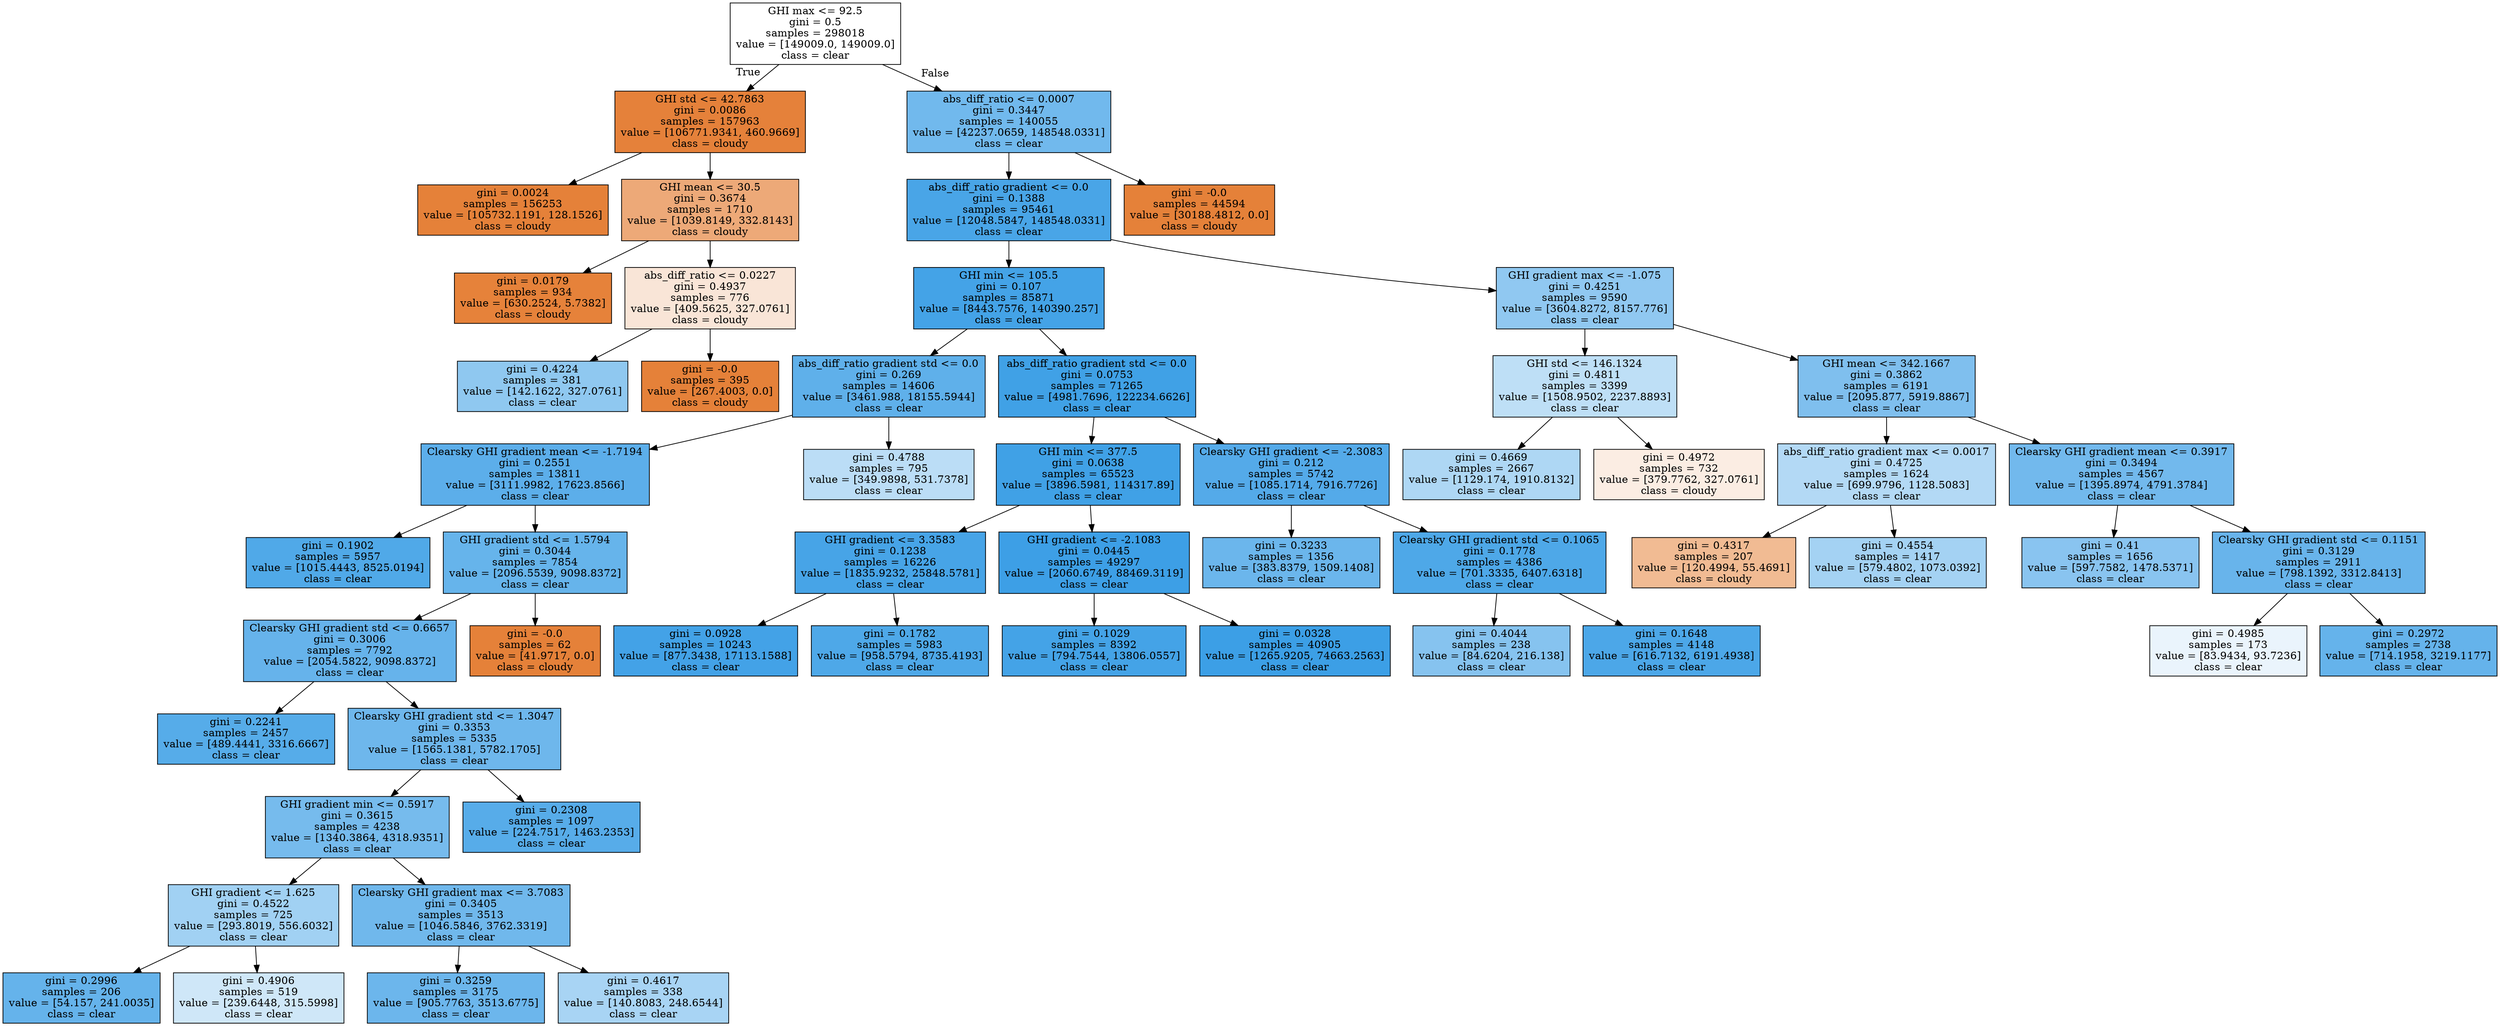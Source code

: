 digraph Tree {
node [shape=box, style="filled", color="black"] ;
0 [label="GHI max <= 92.5\ngini = 0.5\nsamples = 298018\nvalue = [149009.0, 149009.0]\nclass = clear", fillcolor="#399de500"] ;
1 [label="GHI std <= 42.7863\ngini = 0.0086\nsamples = 157963\nvalue = [106771.9341, 460.9669]\nclass = cloudy", fillcolor="#e58139fe"] ;
0 -> 1 [labeldistance=2.5, labelangle=45, headlabel="True"] ;
9 [label="gini = 0.0024\nsamples = 156253\nvalue = [105732.1191, 128.1526]\nclass = cloudy", fillcolor="#e58139ff"] ;
1 -> 9 ;
10 [label="GHI mean <= 30.5\ngini = 0.3674\nsamples = 1710\nvalue = [1039.8149, 332.8143]\nclass = cloudy", fillcolor="#e58139ad"] ;
1 -> 10 ;
11 [label="gini = 0.0179\nsamples = 934\nvalue = [630.2524, 5.7382]\nclass = cloudy", fillcolor="#e58139fd"] ;
10 -> 11 ;
12 [label="abs_diff_ratio <= 0.0227\ngini = 0.4937\nsamples = 776\nvalue = [409.5625, 327.0761]\nclass = cloudy", fillcolor="#e5813933"] ;
10 -> 12 ;
13 [label="gini = 0.4224\nsamples = 381\nvalue = [142.1622, 327.0761]\nclass = clear", fillcolor="#399de590"] ;
12 -> 13 ;
14 [label="gini = -0.0\nsamples = 395\nvalue = [267.4003, 0.0]\nclass = cloudy", fillcolor="#e58139ff"] ;
12 -> 14 ;
2 [label="abs_diff_ratio <= 0.0007\ngini = 0.3447\nsamples = 140055\nvalue = [42237.0659, 148548.0331]\nclass = clear", fillcolor="#399de5b6"] ;
0 -> 2 [labeldistance=2.5, labelangle=-45, headlabel="False"] ;
3 [label="abs_diff_ratio gradient <= 0.0\ngini = 0.1388\nsamples = 95461\nvalue = [12048.5847, 148548.0331]\nclass = clear", fillcolor="#399de5ea"] ;
2 -> 3 ;
5 [label="GHI min <= 105.5\ngini = 0.107\nsamples = 85871\nvalue = [8443.7576, 140390.257]\nclass = clear", fillcolor="#399de5f0"] ;
3 -> 5 ;
7 [label="abs_diff_ratio gradient std <= 0.0\ngini = 0.269\nsamples = 14606\nvalue = [3461.988, 18155.5944]\nclass = clear", fillcolor="#399de5ce"] ;
5 -> 7 ;
17 [label="Clearsky GHI gradient mean <= -1.7194\ngini = 0.2551\nsamples = 13811\nvalue = [3111.9982, 17623.8566]\nclass = clear", fillcolor="#399de5d2"] ;
7 -> 17 ;
25 [label="gini = 0.1902\nsamples = 5957\nvalue = [1015.4443, 8525.0194]\nclass = clear", fillcolor="#399de5e1"] ;
17 -> 25 ;
26 [label="GHI gradient std <= 1.5794\ngini = 0.3044\nsamples = 7854\nvalue = [2096.5539, 9098.8372]\nclass = clear", fillcolor="#399de5c4"] ;
17 -> 26 ;
27 [label="Clearsky GHI gradient std <= 0.6657\ngini = 0.3006\nsamples = 7792\nvalue = [2054.5822, 9098.8372]\nclass = clear", fillcolor="#399de5c5"] ;
26 -> 27 ;
29 [label="gini = 0.2241\nsamples = 2457\nvalue = [489.4441, 3316.6667]\nclass = clear", fillcolor="#399de5d9"] ;
27 -> 29 ;
30 [label="Clearsky GHI gradient std <= 1.3047\ngini = 0.3353\nsamples = 5335\nvalue = [1565.1381, 5782.1705]\nclass = clear", fillcolor="#399de5ba"] ;
27 -> 30 ;
41 [label="GHI gradient min <= 0.5917\ngini = 0.3615\nsamples = 4238\nvalue = [1340.3864, 4318.9351]\nclass = clear", fillcolor="#399de5b0"] ;
30 -> 41 ;
47 [label="GHI gradient <= 1.625\ngini = 0.4522\nsamples = 725\nvalue = [293.8019, 556.6032]\nclass = clear", fillcolor="#399de578"] ;
41 -> 47 ;
49 [label="gini = 0.2996\nsamples = 206\nvalue = [54.157, 241.0035]\nclass = clear", fillcolor="#399de5c6"] ;
47 -> 49 ;
50 [label="gini = 0.4906\nsamples = 519\nvalue = [239.6448, 315.5998]\nclass = clear", fillcolor="#399de53d"] ;
47 -> 50 ;
48 [label="Clearsky GHI gradient max <= 3.7083\ngini = 0.3405\nsamples = 3513\nvalue = [1046.5846, 3762.3319]\nclass = clear", fillcolor="#399de5b8"] ;
41 -> 48 ;
53 [label="gini = 0.3259\nsamples = 3175\nvalue = [905.7763, 3513.6775]\nclass = clear", fillcolor="#399de5bd"] ;
48 -> 53 ;
54 [label="gini = 0.4617\nsamples = 338\nvalue = [140.8083, 248.6544]\nclass = clear", fillcolor="#399de56f"] ;
48 -> 54 ;
42 [label="gini = 0.2308\nsamples = 1097\nvalue = [224.7517, 1463.2353]\nclass = clear", fillcolor="#399de5d8"] ;
30 -> 42 ;
28 [label="gini = -0.0\nsamples = 62\nvalue = [41.9717, 0.0]\nclass = cloudy", fillcolor="#e58139ff"] ;
26 -> 28 ;
18 [label="gini = 0.4788\nsamples = 795\nvalue = [349.9898, 531.7378]\nclass = clear", fillcolor="#399de557"] ;
7 -> 18 ;
8 [label="abs_diff_ratio gradient std <= 0.0\ngini = 0.0753\nsamples = 71265\nvalue = [4981.7696, 122234.6626]\nclass = clear", fillcolor="#399de5f5"] ;
5 -> 8 ;
15 [label="GHI min <= 377.5\ngini = 0.0638\nsamples = 65523\nvalue = [3896.5981, 114317.89]\nclass = clear", fillcolor="#399de5f6"] ;
8 -> 15 ;
21 [label="GHI gradient <= 3.3583\ngini = 0.1238\nsamples = 16226\nvalue = [1835.9232, 25848.5781]\nclass = clear", fillcolor="#399de5ed"] ;
15 -> 21 ;
37 [label="gini = 0.0928\nsamples = 10243\nvalue = [877.3438, 17113.1588]\nclass = clear", fillcolor="#399de5f2"] ;
21 -> 37 ;
38 [label="gini = 0.1782\nsamples = 5983\nvalue = [958.5794, 8735.4193]\nclass = clear", fillcolor="#399de5e3"] ;
21 -> 38 ;
22 [label="GHI gradient <= -2.1083\ngini = 0.0445\nsamples = 49297\nvalue = [2060.6749, 88469.3119]\nclass = clear", fillcolor="#399de5f9"] ;
15 -> 22 ;
33 [label="gini = 0.1029\nsamples = 8392\nvalue = [794.7544, 13806.0557]\nclass = clear", fillcolor="#399de5f0"] ;
22 -> 33 ;
34 [label="gini = 0.0328\nsamples = 40905\nvalue = [1265.9205, 74663.2563]\nclass = clear", fillcolor="#399de5fb"] ;
22 -> 34 ;
16 [label="Clearsky GHI gradient <= -2.3083\ngini = 0.212\nsamples = 5742\nvalue = [1085.1714, 7916.7726]\nclass = clear", fillcolor="#399de5dc"] ;
8 -> 16 ;
35 [label="gini = 0.3233\nsamples = 1356\nvalue = [383.8379, 1509.1408]\nclass = clear", fillcolor="#399de5be"] ;
16 -> 35 ;
36 [label="Clearsky GHI gradient std <= 0.1065\ngini = 0.1778\nsamples = 4386\nvalue = [701.3335, 6407.6318]\nclass = clear", fillcolor="#399de5e3"] ;
16 -> 36 ;
51 [label="gini = 0.4044\nsamples = 238\nvalue = [84.6204, 216.138]\nclass = clear", fillcolor="#399de59b"] ;
36 -> 51 ;
52 [label="gini = 0.1648\nsamples = 4148\nvalue = [616.7132, 6191.4938]\nclass = clear", fillcolor="#399de5e6"] ;
36 -> 52 ;
6 [label="GHI gradient max <= -1.075\ngini = 0.4251\nsamples = 9590\nvalue = [3604.8272, 8157.776]\nclass = clear", fillcolor="#399de58e"] ;
3 -> 6 ;
19 [label="GHI std <= 146.1324\ngini = 0.4811\nsamples = 3399\nvalue = [1508.9502, 2237.8893]\nclass = clear", fillcolor="#399de553"] ;
6 -> 19 ;
39 [label="gini = 0.4669\nsamples = 2667\nvalue = [1129.174, 1910.8132]\nclass = clear", fillcolor="#399de568"] ;
19 -> 39 ;
40 [label="gini = 0.4972\nsamples = 732\nvalue = [379.7762, 327.0761]\nclass = cloudy", fillcolor="#e5813923"] ;
19 -> 40 ;
20 [label="GHI mean <= 342.1667\ngini = 0.3862\nsamples = 6191\nvalue = [2095.877, 5919.8867]\nclass = clear", fillcolor="#399de5a5"] ;
6 -> 20 ;
23 [label="abs_diff_ratio gradient max <= 0.0017\ngini = 0.4725\nsamples = 1624\nvalue = [699.9796, 1128.5083]\nclass = clear", fillcolor="#399de561"] ;
20 -> 23 ;
31 [label="gini = 0.4317\nsamples = 207\nvalue = [120.4994, 55.4691]\nclass = cloudy", fillcolor="#e581398a"] ;
23 -> 31 ;
32 [label="gini = 0.4554\nsamples = 1417\nvalue = [579.4802, 1073.0392]\nclass = clear", fillcolor="#399de575"] ;
23 -> 32 ;
24 [label="Clearsky GHI gradient mean <= 0.3917\ngini = 0.3494\nsamples = 4567\nvalue = [1395.8974, 4791.3784]\nclass = clear", fillcolor="#399de5b5"] ;
20 -> 24 ;
43 [label="gini = 0.41\nsamples = 1656\nvalue = [597.7582, 1478.5371]\nclass = clear", fillcolor="#399de598"] ;
24 -> 43 ;
44 [label="Clearsky GHI gradient std <= 0.1151\ngini = 0.3129\nsamples = 2911\nvalue = [798.1392, 3312.8413]\nclass = clear", fillcolor="#399de5c2"] ;
24 -> 44 ;
45 [label="gini = 0.4985\nsamples = 173\nvalue = [83.9434, 93.7236]\nclass = clear", fillcolor="#399de51b"] ;
44 -> 45 ;
46 [label="gini = 0.2972\nsamples = 2738\nvalue = [714.1958, 3219.1177]\nclass = clear", fillcolor="#399de5c6"] ;
44 -> 46 ;
4 [label="gini = -0.0\nsamples = 44594\nvalue = [30188.4812, 0.0]\nclass = cloudy", fillcolor="#e58139ff"] ;
2 -> 4 ;
}